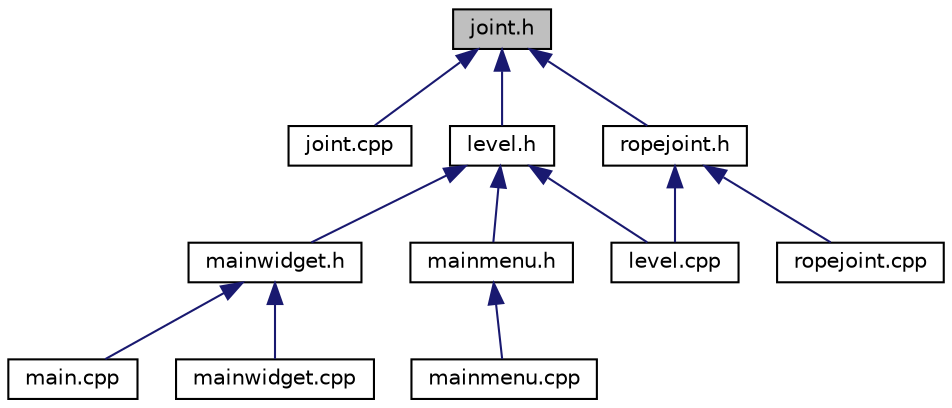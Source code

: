 digraph G
{
  edge [fontname="Helvetica",fontsize="10",labelfontname="Helvetica",labelfontsize="10"];
  node [fontname="Helvetica",fontsize="10",shape=record];
  Node1 [label="joint.h",height=0.2,width=0.4,color="black", fillcolor="grey75", style="filled" fontcolor="black"];
  Node1 -> Node2 [dir="back",color="midnightblue",fontsize="10",style="solid",fontname="Helvetica"];
  Node2 [label="joint.cpp",height=0.2,width=0.4,color="black", fillcolor="white", style="filled",URL="$joint_8cpp.html"];
  Node1 -> Node3 [dir="back",color="midnightblue",fontsize="10",style="solid",fontname="Helvetica"];
  Node3 [label="level.h",height=0.2,width=0.4,color="black", fillcolor="white", style="filled",URL="$level_8h.html"];
  Node3 -> Node4 [dir="back",color="midnightblue",fontsize="10",style="solid",fontname="Helvetica"];
  Node4 [label="level.cpp",height=0.2,width=0.4,color="black", fillcolor="white", style="filled",URL="$level_8cpp.html"];
  Node3 -> Node5 [dir="back",color="midnightblue",fontsize="10",style="solid",fontname="Helvetica"];
  Node5 [label="mainwidget.h",height=0.2,width=0.4,color="black", fillcolor="white", style="filled",URL="$mainwidget_8h.html"];
  Node5 -> Node6 [dir="back",color="midnightblue",fontsize="10",style="solid",fontname="Helvetica"];
  Node6 [label="main.cpp",height=0.2,width=0.4,color="black", fillcolor="white", style="filled",URL="$main_8cpp.html"];
  Node5 -> Node7 [dir="back",color="midnightblue",fontsize="10",style="solid",fontname="Helvetica"];
  Node7 [label="mainwidget.cpp",height=0.2,width=0.4,color="black", fillcolor="white", style="filled",URL="$mainwidget_8cpp.html"];
  Node3 -> Node8 [dir="back",color="midnightblue",fontsize="10",style="solid",fontname="Helvetica"];
  Node8 [label="mainmenu.h",height=0.2,width=0.4,color="black", fillcolor="white", style="filled",URL="$mainmenu_8h.html"];
  Node8 -> Node9 [dir="back",color="midnightblue",fontsize="10",style="solid",fontname="Helvetica"];
  Node9 [label="mainmenu.cpp",height=0.2,width=0.4,color="black", fillcolor="white", style="filled",URL="$mainmenu_8cpp.html"];
  Node1 -> Node10 [dir="back",color="midnightblue",fontsize="10",style="solid",fontname="Helvetica"];
  Node10 [label="ropejoint.h",height=0.2,width=0.4,color="black", fillcolor="white", style="filled",URL="$ropejoint_8h.html"];
  Node10 -> Node4 [dir="back",color="midnightblue",fontsize="10",style="solid",fontname="Helvetica"];
  Node10 -> Node11 [dir="back",color="midnightblue",fontsize="10",style="solid",fontname="Helvetica"];
  Node11 [label="ropejoint.cpp",height=0.2,width=0.4,color="black", fillcolor="white", style="filled",URL="$ropejoint_8cpp.html"];
}
